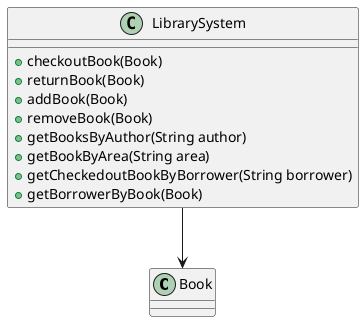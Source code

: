 @startuml init1

class Book{

}

class LibrarySystem{
    + checkoutBook(Book)
    + returnBook(Book)
    + addBook(Book)
    + removeBook(Book)
    + getBooksByAuthor(String author)
    + getBookByArea(String area)
    + getCheckedoutBookByBorrower(String borrower)
    + getBorrowerByBook(Book)
}

LibrarySystem --> Book

@enduml